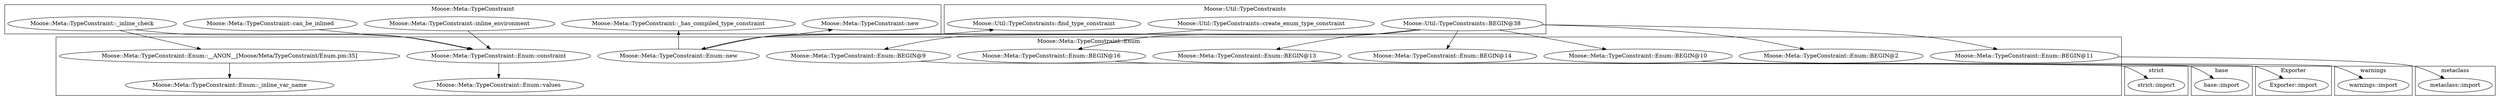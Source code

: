 digraph {
graph [overlap=false]
subgraph cluster_Moose_Meta_TypeConstraint_Enum {
	label="Moose::Meta::TypeConstraint::Enum";
	"Moose::Meta::TypeConstraint::Enum::BEGIN@14";
	"Moose::Meta::TypeConstraint::Enum::_inline_var_name";
	"Moose::Meta::TypeConstraint::Enum::BEGIN@9";
	"Moose::Meta::TypeConstraint::Enum::constraint";
	"Moose::Meta::TypeConstraint::Enum::BEGIN@16";
	"Moose::Meta::TypeConstraint::Enum::BEGIN@13";
	"Moose::Meta::TypeConstraint::Enum::BEGIN@10";
	"Moose::Meta::TypeConstraint::Enum::__ANON__[Moose/Meta/TypeConstraint/Enum.pm:35]";
	"Moose::Meta::TypeConstraint::Enum::BEGIN@2";
	"Moose::Meta::TypeConstraint::Enum::BEGIN@11";
	"Moose::Meta::TypeConstraint::Enum::new";
	"Moose::Meta::TypeConstraint::Enum::values";
}
subgraph cluster_metaclass {
	label="metaclass";
	"metaclass::import";
}
subgraph cluster_warnings {
	label="warnings";
	"warnings::import";
}
subgraph cluster_base {
	label="base";
	"base::import";
}
subgraph cluster_Exporter {
	label="Exporter";
	"Exporter::import";
}
subgraph cluster_Moose_Meta_TypeConstraint {
	label="Moose::Meta::TypeConstraint";
	"Moose::Meta::TypeConstraint::_has_compiled_type_constraint";
	"Moose::Meta::TypeConstraint::_inline_check";
	"Moose::Meta::TypeConstraint::inline_environment";
	"Moose::Meta::TypeConstraint::can_be_inlined";
	"Moose::Meta::TypeConstraint::new";
}
subgraph cluster_Moose_Util_TypeConstraints {
	label="Moose::Util::TypeConstraints";
	"Moose::Util::TypeConstraints::create_enum_type_constraint";
	"Moose::Util::TypeConstraints::BEGIN@38";
	"Moose::Util::TypeConstraints::find_type_constraint";
}
subgraph cluster_strict {
	label="strict";
	"strict::import";
}
"Moose::Meta::TypeConstraint::Enum::new" -> "Moose::Util::TypeConstraints::find_type_constraint";
"Moose::Util::TypeConstraints::BEGIN@38" -> "Moose::Meta::TypeConstraint::Enum::BEGIN@2";
"Moose::Util::TypeConstraints::BEGIN@38" -> "Moose::Meta::TypeConstraint::Enum::BEGIN@13";
"Moose::Util::TypeConstraints::BEGIN@38" -> "Moose::Meta::TypeConstraint::Enum::BEGIN@11";
"Moose::Util::TypeConstraints::create_enum_type_constraint" -> "Moose::Meta::TypeConstraint::Enum::new";
"Moose::Meta::TypeConstraint::Enum::BEGIN@11" -> "metaclass::import";
"Moose::Meta::TypeConstraint::Enum::BEGIN@9" -> "strict::import";
"Moose::Meta::TypeConstraint::Enum::constraint" -> "Moose::Meta::TypeConstraint::Enum::values";
"Moose::Util::TypeConstraints::BEGIN@38" -> "Moose::Meta::TypeConstraint::Enum::BEGIN@16";
"Moose::Meta::TypeConstraint::Enum::BEGIN@13" -> "Exporter::import";
"Moose::Util::TypeConstraints::BEGIN@38" -> "Moose::Meta::TypeConstraint::Enum::BEGIN@14";
"Moose::Meta::TypeConstraint::_inline_check" -> "Moose::Meta::TypeConstraint::Enum::constraint";
"Moose::Meta::TypeConstraint::inline_environment" -> "Moose::Meta::TypeConstraint::Enum::constraint";
"Moose::Meta::TypeConstraint::can_be_inlined" -> "Moose::Meta::TypeConstraint::Enum::constraint";
"Moose::Meta::TypeConstraint::Enum::BEGIN@16" -> "base::import";
"Moose::Meta::TypeConstraint::_inline_check" -> "Moose::Meta::TypeConstraint::Enum::__ANON__[Moose/Meta/TypeConstraint/Enum.pm:35]";
"Moose::Meta::TypeConstraint::Enum::BEGIN@10" -> "warnings::import";
"Moose::Util::TypeConstraints::BEGIN@38" -> "Moose::Meta::TypeConstraint::Enum::BEGIN@9";
"Moose::Meta::TypeConstraint::Enum::new" -> "Moose::Meta::TypeConstraint::_has_compiled_type_constraint";
"Moose::Util::TypeConstraints::BEGIN@38" -> "Moose::Meta::TypeConstraint::Enum::BEGIN@10";
"Moose::Meta::TypeConstraint::Enum::__ANON__[Moose/Meta/TypeConstraint/Enum.pm:35]" -> "Moose::Meta::TypeConstraint::Enum::_inline_var_name";
"Moose::Meta::TypeConstraint::Enum::new" -> "Moose::Meta::TypeConstraint::new";
}
